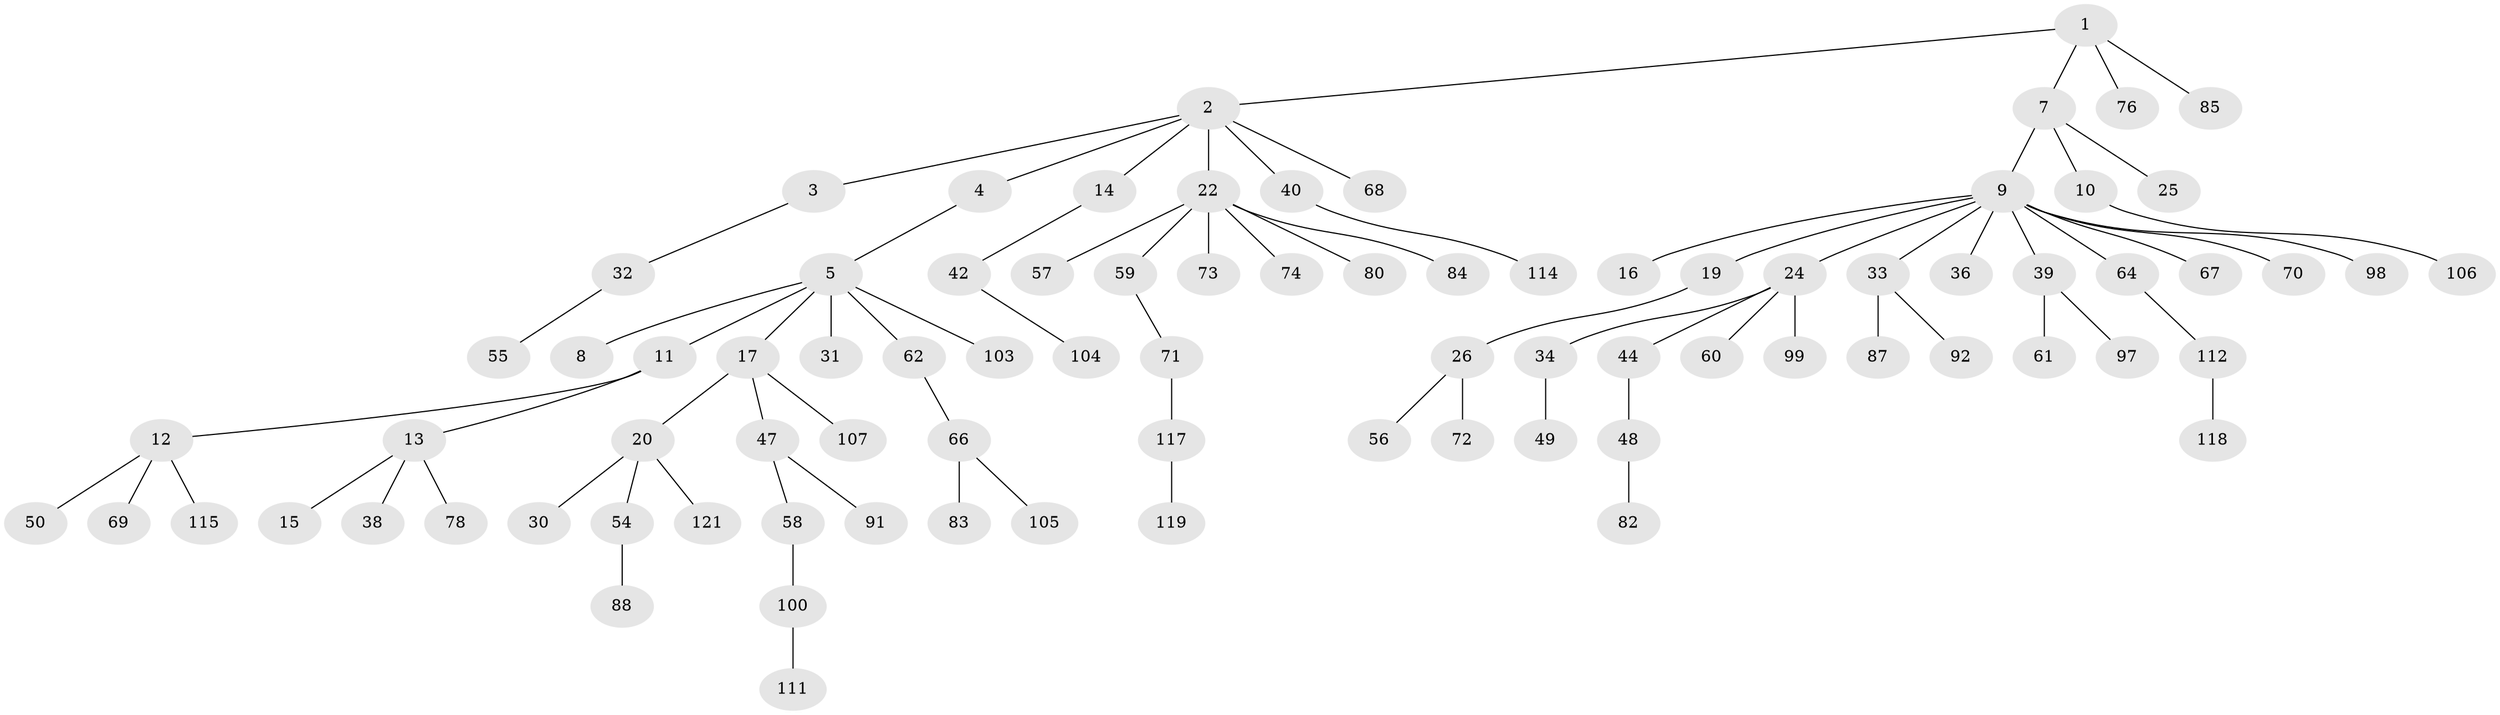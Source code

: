// original degree distribution, {4: 0.05785123966942149, 6: 0.008264462809917356, 2: 0.32231404958677684, 5: 0.04132231404958678, 1: 0.45454545454545453, 9: 0.008264462809917356, 3: 0.10743801652892562}
// Generated by graph-tools (version 1.1) at 2025/11/02/27/25 16:11:26]
// undirected, 84 vertices, 83 edges
graph export_dot {
graph [start="1"]
  node [color=gray90,style=filled];
  1 [super="+45"];
  2 [super="+27"];
  3;
  4;
  5 [super="+6"];
  7;
  8;
  9 [super="+18"];
  10 [super="+52"];
  11 [super="+23"];
  12 [super="+35"];
  13 [super="+21"];
  14;
  15 [super="+28"];
  16;
  17 [super="+37"];
  19;
  20 [super="+46"];
  22 [super="+29"];
  24 [super="+43"];
  25 [super="+101"];
  26 [super="+51"];
  30 [super="+53"];
  31;
  32;
  33;
  34;
  36 [super="+102"];
  38 [super="+95"];
  39 [super="+41"];
  40;
  42;
  44;
  47;
  48 [super="+109"];
  49 [super="+65"];
  50;
  54 [super="+86"];
  55 [super="+94"];
  56;
  57;
  58 [super="+79"];
  59;
  60 [super="+116"];
  61;
  62 [super="+63"];
  64 [super="+89"];
  66 [super="+75"];
  67;
  68 [super="+96"];
  69;
  70 [super="+90"];
  71 [super="+77"];
  72;
  73;
  74;
  76;
  78;
  80 [super="+81"];
  82;
  83;
  84;
  85;
  87 [super="+108"];
  88;
  91;
  92 [super="+93"];
  97;
  98;
  99;
  100 [super="+110"];
  103;
  104;
  105;
  106;
  107;
  111;
  112 [super="+113"];
  114;
  115;
  117 [super="+120"];
  118;
  119;
  121;
  1 -- 2;
  1 -- 7;
  1 -- 85;
  1 -- 76;
  2 -- 3;
  2 -- 4;
  2 -- 14;
  2 -- 22;
  2 -- 40;
  2 -- 68;
  3 -- 32;
  4 -- 5;
  5 -- 8;
  5 -- 11;
  5 -- 62;
  5 -- 17;
  5 -- 31;
  5 -- 103;
  7 -- 9;
  7 -- 10;
  7 -- 25;
  9 -- 16;
  9 -- 19;
  9 -- 24;
  9 -- 33;
  9 -- 39;
  9 -- 64;
  9 -- 70;
  9 -- 98;
  9 -- 67;
  9 -- 36;
  10 -- 106;
  11 -- 12;
  11 -- 13;
  12 -- 50;
  12 -- 69;
  12 -- 115;
  13 -- 15;
  13 -- 38;
  13 -- 78;
  14 -- 42;
  17 -- 20;
  17 -- 107;
  17 -- 47;
  19 -- 26;
  20 -- 30;
  20 -- 54;
  20 -- 121;
  22 -- 57;
  22 -- 80;
  22 -- 84;
  22 -- 73;
  22 -- 74;
  22 -- 59;
  24 -- 34;
  24 -- 44;
  24 -- 60;
  24 -- 99;
  26 -- 56;
  26 -- 72;
  32 -- 55;
  33 -- 87;
  33 -- 92;
  34 -- 49;
  39 -- 97;
  39 -- 61;
  40 -- 114;
  42 -- 104;
  44 -- 48;
  47 -- 58;
  47 -- 91;
  48 -- 82;
  54 -- 88;
  58 -- 100;
  59 -- 71;
  62 -- 66;
  64 -- 112;
  66 -- 105;
  66 -- 83;
  71 -- 117;
  100 -- 111;
  112 -- 118;
  117 -- 119;
}
